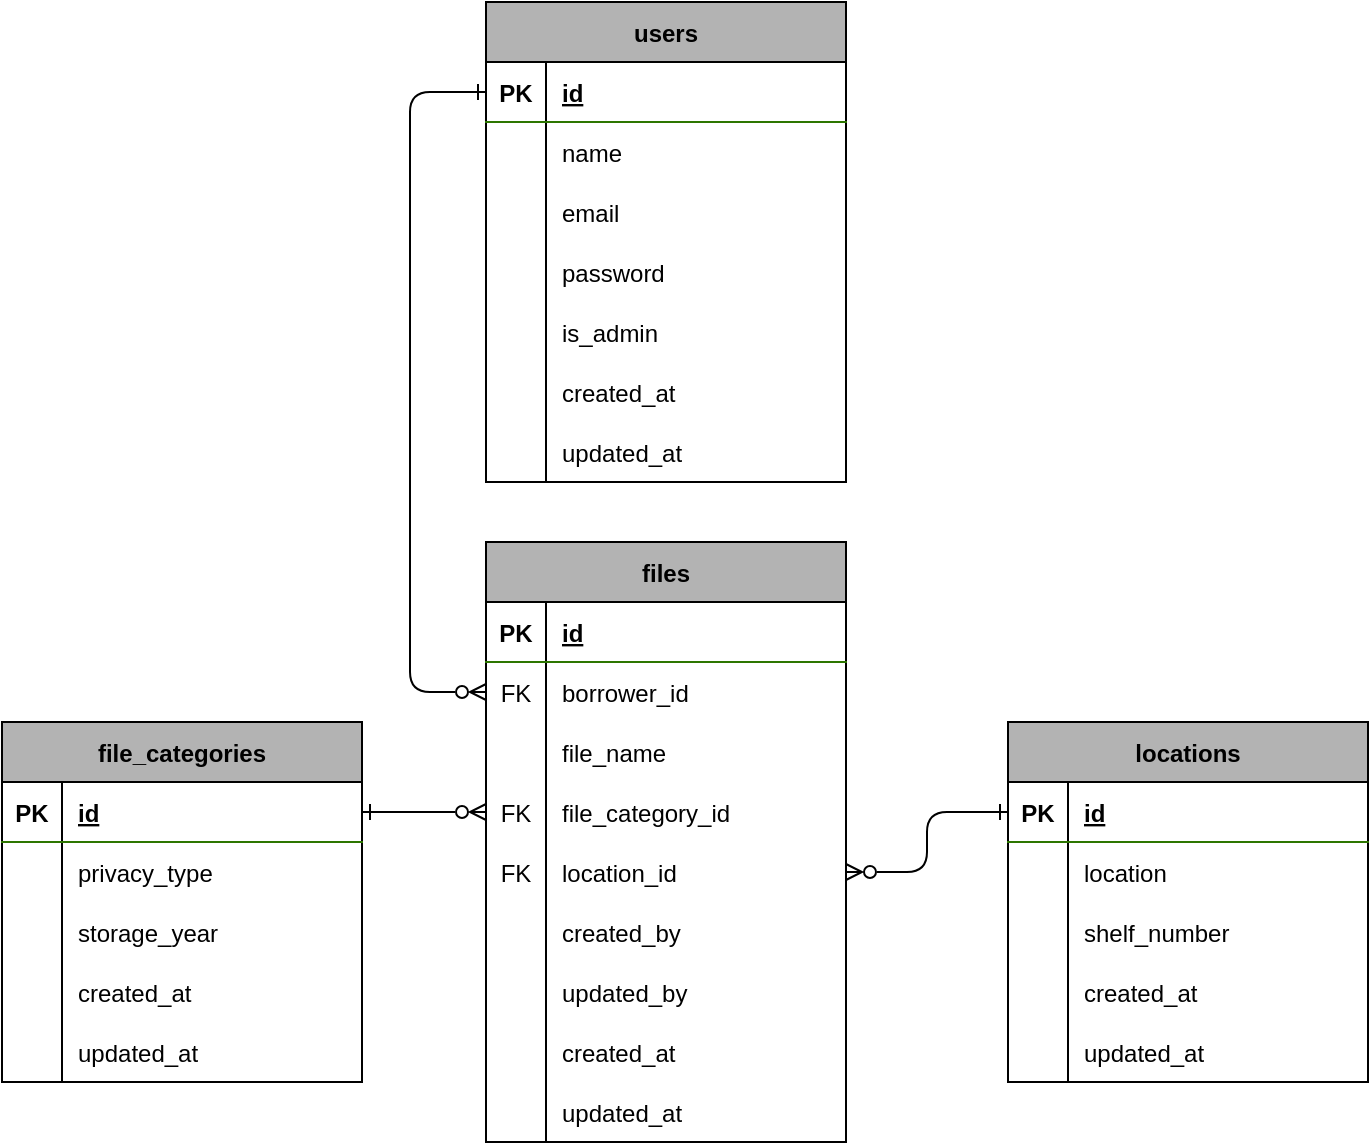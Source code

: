 <mxfile>
    <diagram name="ER図" id="Pwe7kTqlgds-nad4gpr2">
        <mxGraphModel dx="266" dy="199" grid="0" gridSize="10" guides="1" tooltips="1" connect="1" arrows="1" fold="1" page="1" pageScale="1" pageWidth="1169" pageHeight="827" background="#FFFFFF" math="0" shadow="0">
            <root>
                <mxCell id="ezpQ1nKk-r2Z8ZWCoP5J-0"/>
                <mxCell id="ezpQ1nKk-r2Z8ZWCoP5J-1" parent="ezpQ1nKk-r2Z8ZWCoP5J-0"/>
                <mxCell id="ezpQ1nKk-r2Z8ZWCoP5J-18" value="users" style="shape=table;startSize=30;container=1;collapsible=1;childLayout=tableLayout;fixedRows=1;rowLines=0;fontStyle=1;align=center;resizeLast=1;strokeWidth=1;fontFamily=Helvetica;fontSize=12;fillColor=#B3B3B3;fontColor=#000000;strokeColor=#000000;" parent="ezpQ1nKk-r2Z8ZWCoP5J-1" vertex="1">
                    <mxGeometry x="520" y="50" width="180" height="240" as="geometry"/>
                </mxCell>
                <mxCell id="ezpQ1nKk-r2Z8ZWCoP5J-19" value="" style="shape=tableRow;horizontal=0;startSize=0;swimlaneHead=0;swimlaneBody=0;collapsible=0;dropTarget=0;points=[[0,0.5],[1,0.5]];portConstraint=eastwest;top=0;left=0;right=0;bottom=1;strokeWidth=1;fontFamily=Helvetica;fontSize=12;fillColor=none;strokeColor=#2D7600;fontColor=#000000;" parent="ezpQ1nKk-r2Z8ZWCoP5J-18" vertex="1">
                    <mxGeometry y="30" width="180" height="30" as="geometry"/>
                </mxCell>
                <mxCell id="ezpQ1nKk-r2Z8ZWCoP5J-20" value="PK" style="shape=partialRectangle;connectable=0;fillColor=none;top=0;left=0;bottom=0;right=0;fontStyle=1;overflow=hidden;strokeColor=#2D7600;strokeWidth=1;fontFamily=Helvetica;fontSize=12;fontColor=#000000;startSize=30;" parent="ezpQ1nKk-r2Z8ZWCoP5J-19" vertex="1">
                    <mxGeometry width="30" height="30" as="geometry">
                        <mxRectangle width="30" height="30" as="alternateBounds"/>
                    </mxGeometry>
                </mxCell>
                <mxCell id="ezpQ1nKk-r2Z8ZWCoP5J-21" value="id" style="shape=partialRectangle;connectable=0;fillColor=none;top=0;left=0;bottom=0;right=0;align=left;spacingLeft=6;fontStyle=5;overflow=hidden;strokeColor=#2D7600;strokeWidth=1;fontFamily=Helvetica;fontSize=12;fontColor=#000000;startSize=30;" parent="ezpQ1nKk-r2Z8ZWCoP5J-19" vertex="1">
                    <mxGeometry x="30" width="150" height="30" as="geometry">
                        <mxRectangle width="150" height="30" as="alternateBounds"/>
                    </mxGeometry>
                </mxCell>
                <mxCell id="ezpQ1nKk-r2Z8ZWCoP5J-25" value="" style="shape=tableRow;horizontal=0;startSize=0;swimlaneHead=0;swimlaneBody=0;fillColor=none;collapsible=0;dropTarget=0;points=[[0,0.5],[1,0.5]];portConstraint=eastwest;top=0;left=0;right=0;bottom=0;strokeColor=#2D7600;strokeWidth=1;fontFamily=Helvetica;fontSize=12;fontColor=#000000;" parent="ezpQ1nKk-r2Z8ZWCoP5J-18" vertex="1">
                    <mxGeometry y="60" width="180" height="30" as="geometry"/>
                </mxCell>
                <mxCell id="ezpQ1nKk-r2Z8ZWCoP5J-26" value="" style="shape=partialRectangle;connectable=0;fillColor=none;top=0;left=0;bottom=0;right=0;editable=1;overflow=hidden;strokeColor=#2D7600;strokeWidth=1;fontFamily=Helvetica;fontSize=12;fontColor=#000000;startSize=30;" parent="ezpQ1nKk-r2Z8ZWCoP5J-25" vertex="1">
                    <mxGeometry width="30" height="30" as="geometry">
                        <mxRectangle width="30" height="30" as="alternateBounds"/>
                    </mxGeometry>
                </mxCell>
                <mxCell id="ezpQ1nKk-r2Z8ZWCoP5J-27" value="name" style="shape=partialRectangle;connectable=0;fillColor=none;top=0;left=0;bottom=0;right=0;align=left;spacingLeft=6;overflow=hidden;strokeColor=#2D7600;strokeWidth=1;fontFamily=Helvetica;fontSize=12;fontColor=#000000;startSize=30;" parent="ezpQ1nKk-r2Z8ZWCoP5J-25" vertex="1">
                    <mxGeometry x="30" width="150" height="30" as="geometry">
                        <mxRectangle width="150" height="30" as="alternateBounds"/>
                    </mxGeometry>
                </mxCell>
                <mxCell id="ezpQ1nKk-r2Z8ZWCoP5J-28" value="" style="shape=tableRow;horizontal=0;startSize=0;swimlaneHead=0;swimlaneBody=0;fillColor=none;collapsible=0;dropTarget=0;points=[[0,0.5],[1,0.5]];portConstraint=eastwest;top=0;left=0;right=0;bottom=0;strokeColor=#2D7600;strokeWidth=1;fontFamily=Helvetica;fontSize=12;fontColor=#000000;" parent="ezpQ1nKk-r2Z8ZWCoP5J-18" vertex="1">
                    <mxGeometry y="90" width="180" height="30" as="geometry"/>
                </mxCell>
                <mxCell id="ezpQ1nKk-r2Z8ZWCoP5J-29" value="" style="shape=partialRectangle;connectable=0;fillColor=none;top=0;left=0;bottom=0;right=0;editable=1;overflow=hidden;strokeColor=#2D7600;strokeWidth=1;fontFamily=Helvetica;fontSize=12;fontColor=#000000;startSize=30;" parent="ezpQ1nKk-r2Z8ZWCoP5J-28" vertex="1">
                    <mxGeometry width="30" height="30" as="geometry">
                        <mxRectangle width="30" height="30" as="alternateBounds"/>
                    </mxGeometry>
                </mxCell>
                <mxCell id="ezpQ1nKk-r2Z8ZWCoP5J-30" value="email" style="shape=partialRectangle;connectable=0;fillColor=none;top=0;left=0;bottom=0;right=0;align=left;spacingLeft=6;overflow=hidden;strokeColor=#2D7600;strokeWidth=1;fontFamily=Helvetica;fontSize=12;fontColor=#000000;startSize=30;" parent="ezpQ1nKk-r2Z8ZWCoP5J-28" vertex="1">
                    <mxGeometry x="30" width="150" height="30" as="geometry">
                        <mxRectangle width="150" height="30" as="alternateBounds"/>
                    </mxGeometry>
                </mxCell>
                <mxCell id="ezpQ1nKk-r2Z8ZWCoP5J-31" value="" style="shape=tableRow;horizontal=0;startSize=0;swimlaneHead=0;swimlaneBody=0;fillColor=none;collapsible=0;dropTarget=0;points=[[0,0.5],[1,0.5]];portConstraint=eastwest;top=0;left=0;right=0;bottom=0;strokeColor=#2D7600;strokeWidth=1;fontFamily=Helvetica;fontSize=12;fontColor=#000000;" parent="ezpQ1nKk-r2Z8ZWCoP5J-18" vertex="1">
                    <mxGeometry y="120" width="180" height="30" as="geometry"/>
                </mxCell>
                <mxCell id="ezpQ1nKk-r2Z8ZWCoP5J-32" value="" style="shape=partialRectangle;connectable=0;fillColor=none;top=0;left=0;bottom=0;right=0;editable=1;overflow=hidden;strokeColor=#2D7600;strokeWidth=1;fontFamily=Helvetica;fontSize=12;fontColor=#000000;startSize=30;" parent="ezpQ1nKk-r2Z8ZWCoP5J-31" vertex="1">
                    <mxGeometry width="30" height="30" as="geometry">
                        <mxRectangle width="30" height="30" as="alternateBounds"/>
                    </mxGeometry>
                </mxCell>
                <mxCell id="ezpQ1nKk-r2Z8ZWCoP5J-33" value="password" style="shape=partialRectangle;connectable=0;fillColor=none;top=0;left=0;bottom=0;right=0;align=left;spacingLeft=6;overflow=hidden;strokeColor=#2D7600;strokeWidth=1;fontFamily=Helvetica;fontSize=12;fontColor=#000000;startSize=30;" parent="ezpQ1nKk-r2Z8ZWCoP5J-31" vertex="1">
                    <mxGeometry x="30" width="150" height="30" as="geometry">
                        <mxRectangle width="150" height="30" as="alternateBounds"/>
                    </mxGeometry>
                </mxCell>
                <mxCell id="wCzD9MM26a4DyKoMm3t8-12" style="shape=tableRow;horizontal=0;startSize=0;swimlaneHead=0;swimlaneBody=0;fillColor=none;collapsible=0;dropTarget=0;points=[[0,0.5],[1,0.5]];portConstraint=eastwest;top=0;left=0;right=0;bottom=0;strokeColor=#2D7600;strokeWidth=1;fontFamily=Helvetica;fontSize=12;fontColor=#000000;" parent="ezpQ1nKk-r2Z8ZWCoP5J-18" vertex="1">
                    <mxGeometry y="150" width="180" height="30" as="geometry"/>
                </mxCell>
                <mxCell id="wCzD9MM26a4DyKoMm3t8-13" value="" style="shape=partialRectangle;connectable=0;fillColor=none;top=0;left=0;bottom=0;right=0;editable=1;overflow=hidden;strokeColor=#2D7600;strokeWidth=1;fontFamily=Helvetica;fontSize=12;fontColor=#000000;startSize=30;" parent="wCzD9MM26a4DyKoMm3t8-12" vertex="1">
                    <mxGeometry width="30" height="30" as="geometry">
                        <mxRectangle width="30" height="30" as="alternateBounds"/>
                    </mxGeometry>
                </mxCell>
                <mxCell id="wCzD9MM26a4DyKoMm3t8-14" value="is_admin" style="shape=partialRectangle;connectable=0;fillColor=none;top=0;left=0;bottom=0;right=0;align=left;spacingLeft=6;overflow=hidden;strokeColor=#2D7600;strokeWidth=1;fontFamily=Helvetica;fontSize=12;fontColor=#000000;startSize=30;" parent="wCzD9MM26a4DyKoMm3t8-12" vertex="1">
                    <mxGeometry x="30" width="150" height="30" as="geometry">
                        <mxRectangle width="150" height="30" as="alternateBounds"/>
                    </mxGeometry>
                </mxCell>
                <mxCell id="ezpQ1nKk-r2Z8ZWCoP5J-34" style="shape=tableRow;horizontal=0;startSize=0;swimlaneHead=0;swimlaneBody=0;fillColor=none;collapsible=0;dropTarget=0;points=[[0,0.5],[1,0.5]];portConstraint=eastwest;top=0;left=0;right=0;bottom=0;strokeColor=#2D7600;strokeWidth=1;fontFamily=Helvetica;fontSize=12;fontColor=#000000;" parent="ezpQ1nKk-r2Z8ZWCoP5J-18" vertex="1">
                    <mxGeometry y="180" width="180" height="30" as="geometry"/>
                </mxCell>
                <mxCell id="ezpQ1nKk-r2Z8ZWCoP5J-35" style="shape=partialRectangle;connectable=0;fillColor=none;top=0;left=0;bottom=0;right=0;editable=1;overflow=hidden;strokeColor=#2D7600;strokeWidth=1;fontFamily=Helvetica;fontSize=12;fontColor=#000000;startSize=30;" parent="ezpQ1nKk-r2Z8ZWCoP5J-34" vertex="1">
                    <mxGeometry width="30" height="30" as="geometry">
                        <mxRectangle width="30" height="30" as="alternateBounds"/>
                    </mxGeometry>
                </mxCell>
                <mxCell id="ezpQ1nKk-r2Z8ZWCoP5J-36" value="created_at" style="shape=partialRectangle;connectable=0;fillColor=none;top=0;left=0;bottom=0;right=0;align=left;spacingLeft=6;overflow=hidden;strokeColor=#2D7600;strokeWidth=1;fontFamily=Helvetica;fontSize=12;fontColor=#000000;startSize=30;" parent="ezpQ1nKk-r2Z8ZWCoP5J-34" vertex="1">
                    <mxGeometry x="30" width="150" height="30" as="geometry">
                        <mxRectangle width="150" height="30" as="alternateBounds"/>
                    </mxGeometry>
                </mxCell>
                <mxCell id="ezpQ1nKk-r2Z8ZWCoP5J-37" style="shape=tableRow;horizontal=0;startSize=0;swimlaneHead=0;swimlaneBody=0;fillColor=none;collapsible=0;dropTarget=0;points=[[0,0.5],[1,0.5]];portConstraint=eastwest;top=0;left=0;right=0;bottom=0;strokeColor=#2D7600;strokeWidth=1;fontFamily=Helvetica;fontSize=12;fontColor=#000000;" parent="ezpQ1nKk-r2Z8ZWCoP5J-18" vertex="1">
                    <mxGeometry y="210" width="180" height="30" as="geometry"/>
                </mxCell>
                <mxCell id="ezpQ1nKk-r2Z8ZWCoP5J-38" style="shape=partialRectangle;connectable=0;fillColor=none;top=0;left=0;bottom=0;right=0;editable=1;overflow=hidden;strokeColor=#2D7600;strokeWidth=1;fontFamily=Helvetica;fontSize=12;fontColor=#000000;startSize=30;" parent="ezpQ1nKk-r2Z8ZWCoP5J-37" vertex="1">
                    <mxGeometry width="30" height="30" as="geometry">
                        <mxRectangle width="30" height="30" as="alternateBounds"/>
                    </mxGeometry>
                </mxCell>
                <mxCell id="ezpQ1nKk-r2Z8ZWCoP5J-39" value="updated_at" style="shape=partialRectangle;connectable=0;fillColor=none;top=0;left=0;bottom=0;right=0;align=left;spacingLeft=6;overflow=hidden;strokeColor=#2D7600;strokeWidth=1;fontFamily=Helvetica;fontSize=12;fontColor=#000000;startSize=30;" parent="ezpQ1nKk-r2Z8ZWCoP5J-37" vertex="1">
                    <mxGeometry x="30" width="150" height="30" as="geometry">
                        <mxRectangle width="150" height="30" as="alternateBounds"/>
                    </mxGeometry>
                </mxCell>
                <mxCell id="ezpQ1nKk-r2Z8ZWCoP5J-67" value="locations" style="shape=table;startSize=30;container=1;collapsible=1;childLayout=tableLayout;fixedRows=1;rowLines=0;fontStyle=1;align=center;resizeLast=1;strokeWidth=1;fontFamily=Helvetica;fontSize=12;fillColor=#B3B3B3;fontColor=#000000;strokeColor=#000000;" parent="ezpQ1nKk-r2Z8ZWCoP5J-1" vertex="1">
                    <mxGeometry x="781" y="410" width="180" height="180" as="geometry"/>
                </mxCell>
                <mxCell id="ezpQ1nKk-r2Z8ZWCoP5J-68" value="" style="shape=tableRow;horizontal=0;startSize=0;swimlaneHead=0;swimlaneBody=0;collapsible=0;dropTarget=0;points=[[0,0.5],[1,0.5]];portConstraint=eastwest;top=0;left=0;right=0;bottom=1;strokeWidth=1;fontFamily=Helvetica;fontSize=12;fillColor=none;fontColor=#000000;strokeColor=#2D7600;" parent="ezpQ1nKk-r2Z8ZWCoP5J-67" vertex="1">
                    <mxGeometry y="30" width="180" height="30" as="geometry"/>
                </mxCell>
                <mxCell id="ezpQ1nKk-r2Z8ZWCoP5J-69" value="PK" style="shape=partialRectangle;connectable=0;fillColor=none;top=0;left=0;bottom=0;right=0;fontStyle=1;overflow=hidden;strokeColor=#2D7600;strokeWidth=1;fontFamily=Helvetica;fontSize=12;fontColor=#000000;startSize=30;" parent="ezpQ1nKk-r2Z8ZWCoP5J-68" vertex="1">
                    <mxGeometry width="30" height="30" as="geometry">
                        <mxRectangle width="30" height="30" as="alternateBounds"/>
                    </mxGeometry>
                </mxCell>
                <mxCell id="ezpQ1nKk-r2Z8ZWCoP5J-70" value="id" style="shape=partialRectangle;connectable=0;fillColor=none;top=0;left=0;bottom=0;right=0;align=left;spacingLeft=6;fontStyle=5;overflow=hidden;strokeColor=#2D7600;strokeWidth=1;fontFamily=Helvetica;fontSize=12;fontColor=#000000;startSize=30;" parent="ezpQ1nKk-r2Z8ZWCoP5J-68" vertex="1">
                    <mxGeometry x="30" width="150" height="30" as="geometry">
                        <mxRectangle width="150" height="30" as="alternateBounds"/>
                    </mxGeometry>
                </mxCell>
                <mxCell id="ezpQ1nKk-r2Z8ZWCoP5J-71" style="shape=tableRow;horizontal=0;startSize=0;swimlaneHead=0;swimlaneBody=0;fillColor=none;collapsible=0;dropTarget=0;points=[[0,0.5],[1,0.5]];portConstraint=eastwest;top=0;left=0;right=0;bottom=0;strokeColor=#FFFFFF;strokeWidth=1;fontFamily=Helvetica;fontSize=12;fontColor=#000000;" parent="ezpQ1nKk-r2Z8ZWCoP5J-67" vertex="1">
                    <mxGeometry y="60" width="180" height="30" as="geometry"/>
                </mxCell>
                <mxCell id="ezpQ1nKk-r2Z8ZWCoP5J-72" value="" style="shape=partialRectangle;connectable=0;fillColor=none;top=0;left=0;bottom=0;right=0;editable=1;overflow=hidden;strokeColor=#2D7600;strokeWidth=1;fontFamily=Helvetica;fontSize=12;fontColor=#000000;startSize=30;" parent="ezpQ1nKk-r2Z8ZWCoP5J-71" vertex="1">
                    <mxGeometry width="30" height="30" as="geometry">
                        <mxRectangle width="30" height="30" as="alternateBounds"/>
                    </mxGeometry>
                </mxCell>
                <mxCell id="ezpQ1nKk-r2Z8ZWCoP5J-73" value="location" style="shape=partialRectangle;connectable=0;fillColor=none;top=0;left=0;bottom=0;right=0;align=left;spacingLeft=6;overflow=hidden;strokeColor=#2D7600;strokeWidth=1;fontFamily=Helvetica;fontSize=12;fontColor=#000000;startSize=30;" parent="ezpQ1nKk-r2Z8ZWCoP5J-71" vertex="1">
                    <mxGeometry x="30" width="150" height="30" as="geometry">
                        <mxRectangle width="150" height="30" as="alternateBounds"/>
                    </mxGeometry>
                </mxCell>
                <mxCell id="dlFfyeW63G9iT0fSwjKc-0" style="shape=tableRow;horizontal=0;startSize=0;swimlaneHead=0;swimlaneBody=0;fillColor=none;collapsible=0;dropTarget=0;points=[[0,0.5],[1,0.5]];portConstraint=eastwest;top=0;left=0;right=0;bottom=0;strokeColor=#FFFFFF;strokeWidth=1;fontFamily=Helvetica;fontSize=12;fontColor=#000000;" parent="ezpQ1nKk-r2Z8ZWCoP5J-67" vertex="1">
                    <mxGeometry y="90" width="180" height="30" as="geometry"/>
                </mxCell>
                <mxCell id="dlFfyeW63G9iT0fSwjKc-1" style="shape=partialRectangle;connectable=0;fillColor=none;top=0;left=0;bottom=0;right=0;editable=1;overflow=hidden;strokeColor=#2D7600;strokeWidth=1;fontFamily=Helvetica;fontSize=12;fontColor=#000000;startSize=30;" parent="dlFfyeW63G9iT0fSwjKc-0" vertex="1">
                    <mxGeometry width="30" height="30" as="geometry">
                        <mxRectangle width="30" height="30" as="alternateBounds"/>
                    </mxGeometry>
                </mxCell>
                <mxCell id="dlFfyeW63G9iT0fSwjKc-2" value="shelf_number" style="shape=partialRectangle;connectable=0;fillColor=none;top=0;left=0;bottom=0;right=0;align=left;spacingLeft=6;overflow=hidden;strokeColor=#2D7600;strokeWidth=1;fontFamily=Helvetica;fontSize=12;fontColor=#000000;startSize=30;" parent="dlFfyeW63G9iT0fSwjKc-0" vertex="1">
                    <mxGeometry x="30" width="150" height="30" as="geometry">
                        <mxRectangle width="150" height="30" as="alternateBounds"/>
                    </mxGeometry>
                </mxCell>
                <mxCell id="vtW-Kxuzk21YalXH5AGv-26" style="shape=tableRow;horizontal=0;startSize=0;swimlaneHead=0;swimlaneBody=0;fillColor=none;collapsible=0;dropTarget=0;points=[[0,0.5],[1,0.5]];portConstraint=eastwest;top=0;left=0;right=0;bottom=0;strokeColor=#FFFFFF;strokeWidth=1;fontFamily=Helvetica;fontSize=12;fontColor=#000000;" parent="ezpQ1nKk-r2Z8ZWCoP5J-67" vertex="1">
                    <mxGeometry y="120" width="180" height="30" as="geometry"/>
                </mxCell>
                <mxCell id="vtW-Kxuzk21YalXH5AGv-27" style="shape=partialRectangle;connectable=0;fillColor=none;top=0;left=0;bottom=0;right=0;editable=1;overflow=hidden;strokeColor=#2D7600;strokeWidth=1;fontFamily=Helvetica;fontSize=12;fontColor=#000000;startSize=30;" parent="vtW-Kxuzk21YalXH5AGv-26" vertex="1">
                    <mxGeometry width="30" height="30" as="geometry">
                        <mxRectangle width="30" height="30" as="alternateBounds"/>
                    </mxGeometry>
                </mxCell>
                <mxCell id="vtW-Kxuzk21YalXH5AGv-28" value="created_at" style="shape=partialRectangle;connectable=0;fillColor=none;top=0;left=0;bottom=0;right=0;align=left;spacingLeft=6;overflow=hidden;strokeColor=#2D7600;strokeWidth=1;fontFamily=Helvetica;fontSize=12;fontColor=#000000;startSize=30;" parent="vtW-Kxuzk21YalXH5AGv-26" vertex="1">
                    <mxGeometry x="30" width="150" height="30" as="geometry">
                        <mxRectangle width="150" height="30" as="alternateBounds"/>
                    </mxGeometry>
                </mxCell>
                <mxCell id="vtW-Kxuzk21YalXH5AGv-17" style="shape=tableRow;horizontal=0;startSize=0;swimlaneHead=0;swimlaneBody=0;fillColor=none;collapsible=0;dropTarget=0;points=[[0,0.5],[1,0.5]];portConstraint=eastwest;top=0;left=0;right=0;bottom=0;strokeColor=#FFFFFF;strokeWidth=1;fontFamily=Helvetica;fontSize=12;fontColor=#000000;" parent="ezpQ1nKk-r2Z8ZWCoP5J-67" vertex="1">
                    <mxGeometry y="150" width="180" height="30" as="geometry"/>
                </mxCell>
                <mxCell id="vtW-Kxuzk21YalXH5AGv-18" style="shape=partialRectangle;connectable=0;fillColor=none;top=0;left=0;bottom=0;right=0;editable=1;overflow=hidden;strokeColor=#2D7600;strokeWidth=1;fontFamily=Helvetica;fontSize=12;fontColor=#000000;startSize=30;" parent="vtW-Kxuzk21YalXH5AGv-17" vertex="1">
                    <mxGeometry width="30" height="30" as="geometry">
                        <mxRectangle width="30" height="30" as="alternateBounds"/>
                    </mxGeometry>
                </mxCell>
                <mxCell id="vtW-Kxuzk21YalXH5AGv-19" value="updated_at" style="shape=partialRectangle;connectable=0;fillColor=none;top=0;left=0;bottom=0;right=0;align=left;spacingLeft=6;overflow=hidden;strokeColor=#2D7600;strokeWidth=1;fontFamily=Helvetica;fontSize=12;fontColor=#000000;startSize=30;" parent="vtW-Kxuzk21YalXH5AGv-17" vertex="1">
                    <mxGeometry x="30" width="150" height="30" as="geometry">
                        <mxRectangle width="150" height="30" as="alternateBounds"/>
                    </mxGeometry>
                </mxCell>
                <mxCell id="ezpQ1nKk-r2Z8ZWCoP5J-109" value="files" style="shape=table;startSize=30;container=1;collapsible=1;childLayout=tableLayout;fixedRows=1;rowLines=0;fontStyle=1;align=center;resizeLast=1;strokeWidth=1;fontFamily=Helvetica;fontSize=12;fillColor=#B3B3B3;fontColor=#000000;strokeColor=#000000;" parent="ezpQ1nKk-r2Z8ZWCoP5J-1" vertex="1">
                    <mxGeometry x="520" y="320" width="180" height="300" as="geometry"/>
                </mxCell>
                <mxCell id="ezpQ1nKk-r2Z8ZWCoP5J-110" value="" style="shape=tableRow;horizontal=0;startSize=0;swimlaneHead=0;swimlaneBody=0;collapsible=0;dropTarget=0;points=[[0,0.5],[1,0.5]];portConstraint=eastwest;top=0;left=0;right=0;bottom=1;strokeWidth=1;fontFamily=Helvetica;fontSize=12;fillColor=none;fontColor=#000000;strokeColor=#2D7600;" parent="ezpQ1nKk-r2Z8ZWCoP5J-109" vertex="1">
                    <mxGeometry y="30" width="180" height="30" as="geometry"/>
                </mxCell>
                <mxCell id="ezpQ1nKk-r2Z8ZWCoP5J-111" value="PK" style="shape=partialRectangle;connectable=0;fillColor=none;top=0;left=0;bottom=0;right=0;fontStyle=1;overflow=hidden;strokeColor=#2D7600;strokeWidth=1;fontFamily=Helvetica;fontSize=12;fontColor=#000000;startSize=30;" parent="ezpQ1nKk-r2Z8ZWCoP5J-110" vertex="1">
                    <mxGeometry width="30" height="30" as="geometry">
                        <mxRectangle width="30" height="30" as="alternateBounds"/>
                    </mxGeometry>
                </mxCell>
                <mxCell id="ezpQ1nKk-r2Z8ZWCoP5J-112" value="id" style="shape=partialRectangle;connectable=0;fillColor=none;top=0;left=0;bottom=0;right=0;align=left;spacingLeft=6;fontStyle=5;overflow=hidden;strokeColor=#2D7600;strokeWidth=1;fontFamily=Helvetica;fontSize=12;fontColor=#000000;startSize=30;" parent="ezpQ1nKk-r2Z8ZWCoP5J-110" vertex="1">
                    <mxGeometry x="30" width="150" height="30" as="geometry">
                        <mxRectangle width="150" height="30" as="alternateBounds"/>
                    </mxGeometry>
                </mxCell>
                <mxCell id="ezpQ1nKk-r2Z8ZWCoP5J-138" value="" style="shape=tableRow;horizontal=0;startSize=0;swimlaneHead=0;swimlaneBody=0;fillColor=none;collapsible=0;dropTarget=0;points=[[0,0.5],[1,0.5]];portConstraint=eastwest;top=0;left=0;right=0;bottom=0;strokeColor=#FFFFFF;strokeWidth=1;fontFamily=Helvetica;fontSize=12;fontColor=#000000;" parent="ezpQ1nKk-r2Z8ZWCoP5J-109" vertex="1">
                    <mxGeometry y="60" width="180" height="30" as="geometry"/>
                </mxCell>
                <mxCell id="ezpQ1nKk-r2Z8ZWCoP5J-139" value="FK" style="shape=partialRectangle;connectable=0;fillColor=none;top=0;left=0;bottom=0;right=0;editable=1;overflow=hidden;strokeColor=#2D7600;strokeWidth=1;fontFamily=Helvetica;fontSize=12;fontColor=#000000;startSize=30;" parent="ezpQ1nKk-r2Z8ZWCoP5J-138" vertex="1">
                    <mxGeometry width="30" height="30" as="geometry">
                        <mxRectangle width="30" height="30" as="alternateBounds"/>
                    </mxGeometry>
                </mxCell>
                <mxCell id="ezpQ1nKk-r2Z8ZWCoP5J-140" value="borrower_id" style="shape=partialRectangle;connectable=0;fillColor=none;top=0;left=0;bottom=0;right=0;align=left;spacingLeft=6;overflow=hidden;strokeColor=#2D7600;strokeWidth=1;fontFamily=Helvetica;fontSize=12;fontColor=#000000;startSize=30;" parent="ezpQ1nKk-r2Z8ZWCoP5J-138" vertex="1">
                    <mxGeometry x="30" width="150" height="30" as="geometry">
                        <mxRectangle width="150" height="30" as="alternateBounds"/>
                    </mxGeometry>
                </mxCell>
                <mxCell id="ezpQ1nKk-r2Z8ZWCoP5J-122" style="shape=tableRow;horizontal=0;startSize=0;swimlaneHead=0;swimlaneBody=0;fillColor=none;collapsible=0;dropTarget=0;points=[[0,0.5],[1,0.5]];portConstraint=eastwest;top=0;left=0;right=0;bottom=0;strokeColor=#FFFFFF;strokeWidth=1;fontFamily=Helvetica;fontSize=12;fontColor=#000000;" parent="ezpQ1nKk-r2Z8ZWCoP5J-109" vertex="1">
                    <mxGeometry y="90" width="180" height="30" as="geometry"/>
                </mxCell>
                <mxCell id="ezpQ1nKk-r2Z8ZWCoP5J-123" style="shape=partialRectangle;connectable=0;fillColor=none;top=0;left=0;bottom=0;right=0;editable=1;overflow=hidden;strokeColor=#2D7600;strokeWidth=1;fontFamily=Helvetica;fontSize=12;fontColor=#000000;startSize=30;" parent="ezpQ1nKk-r2Z8ZWCoP5J-122" vertex="1">
                    <mxGeometry width="30" height="30" as="geometry">
                        <mxRectangle width="30" height="30" as="alternateBounds"/>
                    </mxGeometry>
                </mxCell>
                <mxCell id="ezpQ1nKk-r2Z8ZWCoP5J-124" value="file_name" style="shape=partialRectangle;connectable=0;fillColor=none;top=0;left=0;bottom=0;right=0;align=left;spacingLeft=6;overflow=hidden;strokeColor=#2D7600;strokeWidth=1;fontFamily=Helvetica;fontSize=12;fontColor=#000000;startSize=30;" parent="ezpQ1nKk-r2Z8ZWCoP5J-122" vertex="1">
                    <mxGeometry x="30" width="150" height="30" as="geometry">
                        <mxRectangle width="150" height="30" as="alternateBounds"/>
                    </mxGeometry>
                </mxCell>
                <mxCell id="ezpQ1nKk-r2Z8ZWCoP5J-116" style="shape=tableRow;horizontal=0;startSize=0;swimlaneHead=0;swimlaneBody=0;fillColor=none;collapsible=0;dropTarget=0;points=[[0,0.5],[1,0.5]];portConstraint=eastwest;top=0;left=0;right=0;bottom=0;strokeColor=#FFFFFF;strokeWidth=1;fontFamily=Helvetica;fontSize=12;fontColor=#000000;" parent="ezpQ1nKk-r2Z8ZWCoP5J-109" vertex="1">
                    <mxGeometry y="120" width="180" height="30" as="geometry"/>
                </mxCell>
                <mxCell id="ezpQ1nKk-r2Z8ZWCoP5J-117" value="FK" style="shape=partialRectangle;connectable=0;fillColor=none;top=0;left=0;bottom=0;right=0;editable=1;overflow=hidden;strokeColor=#2D7600;strokeWidth=1;fontFamily=Helvetica;fontSize=12;fontColor=#000000;startSize=30;" parent="ezpQ1nKk-r2Z8ZWCoP5J-116" vertex="1">
                    <mxGeometry width="30" height="30" as="geometry">
                        <mxRectangle width="30" height="30" as="alternateBounds"/>
                    </mxGeometry>
                </mxCell>
                <mxCell id="ezpQ1nKk-r2Z8ZWCoP5J-118" value="file_category_id" style="shape=partialRectangle;connectable=0;fillColor=none;top=0;left=0;bottom=0;right=0;align=left;spacingLeft=6;overflow=hidden;strokeColor=#2D7600;strokeWidth=1;fontFamily=Helvetica;fontSize=12;fontColor=#000000;startSize=30;" parent="ezpQ1nKk-r2Z8ZWCoP5J-116" vertex="1">
                    <mxGeometry x="30" width="150" height="30" as="geometry">
                        <mxRectangle width="150" height="30" as="alternateBounds"/>
                    </mxGeometry>
                </mxCell>
                <mxCell id="ezpQ1nKk-r2Z8ZWCoP5J-144" style="shape=tableRow;horizontal=0;startSize=0;swimlaneHead=0;swimlaneBody=0;fillColor=none;collapsible=0;dropTarget=0;points=[[0,0.5],[1,0.5]];portConstraint=eastwest;top=0;left=0;right=0;bottom=0;strokeColor=#FFFFFF;strokeWidth=1;fontFamily=Helvetica;fontSize=12;fontColor=#000000;" parent="ezpQ1nKk-r2Z8ZWCoP5J-109" vertex="1">
                    <mxGeometry y="150" width="180" height="30" as="geometry"/>
                </mxCell>
                <mxCell id="ezpQ1nKk-r2Z8ZWCoP5J-145" value="FK" style="shape=partialRectangle;connectable=0;fillColor=none;top=0;left=0;bottom=0;right=0;editable=1;overflow=hidden;strokeColor=#2D7600;strokeWidth=1;fontFamily=Helvetica;fontSize=12;fontColor=#000000;startSize=30;" parent="ezpQ1nKk-r2Z8ZWCoP5J-144" vertex="1">
                    <mxGeometry width="30" height="30" as="geometry">
                        <mxRectangle width="30" height="30" as="alternateBounds"/>
                    </mxGeometry>
                </mxCell>
                <mxCell id="ezpQ1nKk-r2Z8ZWCoP5J-146" value="location_id" style="shape=partialRectangle;connectable=0;fillColor=none;top=0;left=0;bottom=0;right=0;align=left;spacingLeft=6;overflow=hidden;strokeColor=#2D7600;strokeWidth=1;fontFamily=Helvetica;fontSize=12;fontColor=#000000;startSize=30;" parent="ezpQ1nKk-r2Z8ZWCoP5J-144" vertex="1">
                    <mxGeometry x="30" width="150" height="30" as="geometry">
                        <mxRectangle width="150" height="30" as="alternateBounds"/>
                    </mxGeometry>
                </mxCell>
                <mxCell id="wCzD9MM26a4DyKoMm3t8-6" style="shape=tableRow;horizontal=0;startSize=0;swimlaneHead=0;swimlaneBody=0;fillColor=none;collapsible=0;dropTarget=0;points=[[0,0.5],[1,0.5]];portConstraint=eastwest;top=0;left=0;right=0;bottom=0;strokeColor=#FFFFFF;strokeWidth=1;fontFamily=Helvetica;fontSize=12;fontColor=#000000;" parent="ezpQ1nKk-r2Z8ZWCoP5J-109" vertex="1">
                    <mxGeometry y="180" width="180" height="30" as="geometry"/>
                </mxCell>
                <mxCell id="wCzD9MM26a4DyKoMm3t8-7" style="shape=partialRectangle;connectable=0;fillColor=none;top=0;left=0;bottom=0;right=0;editable=1;overflow=hidden;strokeColor=#2D7600;strokeWidth=1;fontFamily=Helvetica;fontSize=12;fontColor=#000000;startSize=30;" parent="wCzD9MM26a4DyKoMm3t8-6" vertex="1">
                    <mxGeometry width="30" height="30" as="geometry">
                        <mxRectangle width="30" height="30" as="alternateBounds"/>
                    </mxGeometry>
                </mxCell>
                <mxCell id="wCzD9MM26a4DyKoMm3t8-8" value="created_by" style="shape=partialRectangle;connectable=0;fillColor=none;top=0;left=0;bottom=0;right=0;align=left;spacingLeft=6;overflow=hidden;strokeColor=#2D7600;strokeWidth=1;fontFamily=Helvetica;fontSize=12;fontColor=#000000;startSize=30;" parent="wCzD9MM26a4DyKoMm3t8-6" vertex="1">
                    <mxGeometry x="30" width="150" height="30" as="geometry">
                        <mxRectangle width="150" height="30" as="alternateBounds"/>
                    </mxGeometry>
                </mxCell>
                <mxCell id="wCzD9MM26a4DyKoMm3t8-9" style="shape=tableRow;horizontal=0;startSize=0;swimlaneHead=0;swimlaneBody=0;fillColor=none;collapsible=0;dropTarget=0;points=[[0,0.5],[1,0.5]];portConstraint=eastwest;top=0;left=0;right=0;bottom=0;strokeColor=#FFFFFF;strokeWidth=1;fontFamily=Helvetica;fontSize=12;fontColor=#000000;" parent="ezpQ1nKk-r2Z8ZWCoP5J-109" vertex="1">
                    <mxGeometry y="210" width="180" height="30" as="geometry"/>
                </mxCell>
                <mxCell id="wCzD9MM26a4DyKoMm3t8-10" style="shape=partialRectangle;connectable=0;fillColor=none;top=0;left=0;bottom=0;right=0;editable=1;overflow=hidden;strokeColor=#2D7600;strokeWidth=1;fontFamily=Helvetica;fontSize=12;fontColor=#000000;startSize=30;" parent="wCzD9MM26a4DyKoMm3t8-9" vertex="1">
                    <mxGeometry width="30" height="30" as="geometry">
                        <mxRectangle width="30" height="30" as="alternateBounds"/>
                    </mxGeometry>
                </mxCell>
                <mxCell id="wCzD9MM26a4DyKoMm3t8-11" value="updated_by" style="shape=partialRectangle;connectable=0;fillColor=none;top=0;left=0;bottom=0;right=0;align=left;spacingLeft=6;overflow=hidden;strokeColor=#2D7600;strokeWidth=1;fontFamily=Helvetica;fontSize=12;fontColor=#000000;startSize=30;" parent="wCzD9MM26a4DyKoMm3t8-9" vertex="1">
                    <mxGeometry x="30" width="150" height="30" as="geometry">
                        <mxRectangle width="150" height="30" as="alternateBounds"/>
                    </mxGeometry>
                </mxCell>
                <mxCell id="ezpQ1nKk-r2Z8ZWCoP5J-128" style="shape=tableRow;horizontal=0;startSize=0;swimlaneHead=0;swimlaneBody=0;fillColor=none;collapsible=0;dropTarget=0;points=[[0,0.5],[1,0.5]];portConstraint=eastwest;top=0;left=0;right=0;bottom=0;strokeColor=#FFFFFF;strokeWidth=1;fontFamily=Helvetica;fontSize=12;fontColor=#000000;" parent="ezpQ1nKk-r2Z8ZWCoP5J-109" vertex="1">
                    <mxGeometry y="240" width="180" height="30" as="geometry"/>
                </mxCell>
                <mxCell id="ezpQ1nKk-r2Z8ZWCoP5J-129" style="shape=partialRectangle;connectable=0;fillColor=none;top=0;left=0;bottom=0;right=0;editable=1;overflow=hidden;strokeColor=#2D7600;strokeWidth=1;fontFamily=Helvetica;fontSize=12;fontColor=#000000;startSize=30;" parent="ezpQ1nKk-r2Z8ZWCoP5J-128" vertex="1">
                    <mxGeometry width="30" height="30" as="geometry">
                        <mxRectangle width="30" height="30" as="alternateBounds"/>
                    </mxGeometry>
                </mxCell>
                <mxCell id="ezpQ1nKk-r2Z8ZWCoP5J-130" value="created_at" style="shape=partialRectangle;connectable=0;fillColor=none;top=0;left=0;bottom=0;right=0;align=left;spacingLeft=6;overflow=hidden;strokeColor=#2D7600;strokeWidth=1;fontFamily=Helvetica;fontSize=12;fontColor=#000000;startSize=30;" parent="ezpQ1nKk-r2Z8ZWCoP5J-128" vertex="1">
                    <mxGeometry x="30" width="150" height="30" as="geometry">
                        <mxRectangle width="150" height="30" as="alternateBounds"/>
                    </mxGeometry>
                </mxCell>
                <mxCell id="ezpQ1nKk-r2Z8ZWCoP5J-131" style="shape=tableRow;horizontal=0;startSize=0;swimlaneHead=0;swimlaneBody=0;fillColor=none;collapsible=0;dropTarget=0;points=[[0,0.5],[1,0.5]];portConstraint=eastwest;top=0;left=0;right=0;bottom=0;strokeColor=#FFFFFF;strokeWidth=1;fontFamily=Helvetica;fontSize=12;fontColor=#000000;" parent="ezpQ1nKk-r2Z8ZWCoP5J-109" vertex="1">
                    <mxGeometry y="270" width="180" height="30" as="geometry"/>
                </mxCell>
                <mxCell id="ezpQ1nKk-r2Z8ZWCoP5J-132" style="shape=partialRectangle;connectable=0;fillColor=none;top=0;left=0;bottom=0;right=0;editable=1;overflow=hidden;strokeColor=#2D7600;strokeWidth=1;fontFamily=Helvetica;fontSize=12;fontColor=#000000;startSize=30;" parent="ezpQ1nKk-r2Z8ZWCoP5J-131" vertex="1">
                    <mxGeometry width="30" height="30" as="geometry">
                        <mxRectangle width="30" height="30" as="alternateBounds"/>
                    </mxGeometry>
                </mxCell>
                <mxCell id="ezpQ1nKk-r2Z8ZWCoP5J-133" value="updated_at" style="shape=partialRectangle;connectable=0;fillColor=none;top=0;left=0;bottom=0;right=0;align=left;spacingLeft=6;overflow=hidden;strokeColor=#2D7600;strokeWidth=1;fontFamily=Helvetica;fontSize=12;fontColor=#000000;startSize=30;" parent="ezpQ1nKk-r2Z8ZWCoP5J-131" vertex="1">
                    <mxGeometry x="30" width="150" height="30" as="geometry">
                        <mxRectangle width="150" height="30" as="alternateBounds"/>
                    </mxGeometry>
                </mxCell>
                <mxCell id="ezpQ1nKk-r2Z8ZWCoP5J-156" style="edgeStyle=orthogonalEdgeStyle;html=1;exitX=1;exitY=0.5;exitDx=0;exitDy=0;entryX=0;entryY=0.5;entryDx=0;entryDy=0;fontFamily=Helvetica;fontSize=12;fontColor=#000000;startArrow=ERone;startFill=0;endArrow=ERoneToMany;endFill=0;startSize=30;sourcePerimeterSpacing=0;targetPerimeterSpacing=0;fillColor=#60a917;strokeColor=#2D7600;" parent="ezpQ1nKk-r2Z8ZWCoP5J-1" edge="1">
                    <mxGeometry relative="1" as="geometry">
                        <mxPoint x="460" y="638" as="sourcePoint"/>
                    </mxGeometry>
                </mxCell>
                <mxCell id="ezpQ1nKk-r2Z8ZWCoP5J-160" style="edgeStyle=orthogonalEdgeStyle;html=1;exitX=0;exitY=0.5;exitDx=0;exitDy=0;entryX=1;entryY=0.5;entryDx=0;entryDy=0;fontFamily=Helvetica;fontSize=12;fontColor=#000000;startArrow=ERone;startFill=0;endArrow=ERzeroToMany;endFill=0;startSize=6;sourcePerimeterSpacing=0;targetPerimeterSpacing=0;fillColor=#60a917;strokeColor=#000000;" parent="ezpQ1nKk-r2Z8ZWCoP5J-1" source="ezpQ1nKk-r2Z8ZWCoP5J-68" target="ezpQ1nKk-r2Z8ZWCoP5J-144" edge="1">
                    <mxGeometry relative="1" as="geometry"/>
                </mxCell>
                <mxCell id="vtW-Kxuzk21YalXH5AGv-0" value="file_categories" style="shape=table;startSize=30;container=1;collapsible=1;childLayout=tableLayout;fixedRows=1;rowLines=0;fontStyle=1;align=center;resizeLast=1;strokeWidth=1;fontFamily=Helvetica;fontSize=12;fillColor=#B3B3B3;fontColor=#000000;strokeColor=#000000;" parent="ezpQ1nKk-r2Z8ZWCoP5J-1" vertex="1">
                    <mxGeometry x="278" y="410" width="180" height="180" as="geometry"/>
                </mxCell>
                <mxCell id="vtW-Kxuzk21YalXH5AGv-1" value="" style="shape=tableRow;horizontal=0;startSize=0;swimlaneHead=0;swimlaneBody=0;collapsible=0;dropTarget=0;points=[[0,0.5],[1,0.5]];portConstraint=eastwest;top=0;left=0;right=0;bottom=1;strokeWidth=1;fontFamily=Helvetica;fontSize=12;fillColor=none;fontColor=#000000;strokeColor=#2D7600;" parent="vtW-Kxuzk21YalXH5AGv-0" vertex="1">
                    <mxGeometry y="30" width="180" height="30" as="geometry"/>
                </mxCell>
                <mxCell id="vtW-Kxuzk21YalXH5AGv-2" value="PK" style="shape=partialRectangle;connectable=0;fillColor=none;top=0;left=0;bottom=0;right=0;fontStyle=1;overflow=hidden;strokeColor=#2D7600;strokeWidth=1;fontFamily=Helvetica;fontSize=12;fontColor=#000000;startSize=30;" parent="vtW-Kxuzk21YalXH5AGv-1" vertex="1">
                    <mxGeometry width="30" height="30" as="geometry">
                        <mxRectangle width="30" height="30" as="alternateBounds"/>
                    </mxGeometry>
                </mxCell>
                <mxCell id="vtW-Kxuzk21YalXH5AGv-3" value="id" style="shape=partialRectangle;connectable=0;fillColor=none;top=0;left=0;bottom=0;right=0;align=left;spacingLeft=6;fontStyle=5;overflow=hidden;strokeColor=#2D7600;strokeWidth=1;fontFamily=Helvetica;fontSize=12;fontColor=#000000;startSize=30;" parent="vtW-Kxuzk21YalXH5AGv-1" vertex="1">
                    <mxGeometry x="30" width="150" height="30" as="geometry">
                        <mxRectangle width="150" height="30" as="alternateBounds"/>
                    </mxGeometry>
                </mxCell>
                <mxCell id="vtW-Kxuzk21YalXH5AGv-4" style="shape=tableRow;horizontal=0;startSize=0;swimlaneHead=0;swimlaneBody=0;fillColor=none;collapsible=0;dropTarget=0;points=[[0,0.5],[1,0.5]];portConstraint=eastwest;top=0;left=0;right=0;bottom=0;strokeColor=#FFFFFF;strokeWidth=1;fontFamily=Helvetica;fontSize=12;fontColor=#000000;" parent="vtW-Kxuzk21YalXH5AGv-0" vertex="1">
                    <mxGeometry y="60" width="180" height="30" as="geometry"/>
                </mxCell>
                <mxCell id="vtW-Kxuzk21YalXH5AGv-5" value="" style="shape=partialRectangle;connectable=0;fillColor=none;top=0;left=0;bottom=0;right=0;editable=1;overflow=hidden;strokeColor=#2D7600;strokeWidth=1;fontFamily=Helvetica;fontSize=12;fontColor=#000000;startSize=30;" parent="vtW-Kxuzk21YalXH5AGv-4" vertex="1">
                    <mxGeometry width="30" height="30" as="geometry">
                        <mxRectangle width="30" height="30" as="alternateBounds"/>
                    </mxGeometry>
                </mxCell>
                <mxCell id="vtW-Kxuzk21YalXH5AGv-6" value="privacy_type" style="shape=partialRectangle;connectable=0;fillColor=none;top=0;left=0;bottom=0;right=0;align=left;spacingLeft=6;overflow=hidden;strokeColor=#2D7600;strokeWidth=1;fontFamily=Helvetica;fontSize=12;fontColor=#000000;startSize=30;" parent="vtW-Kxuzk21YalXH5AGv-4" vertex="1">
                    <mxGeometry x="30" width="150" height="30" as="geometry">
                        <mxRectangle width="150" height="30" as="alternateBounds"/>
                    </mxGeometry>
                </mxCell>
                <mxCell id="vtW-Kxuzk21YalXH5AGv-7" value="" style="shape=tableRow;horizontal=0;startSize=0;swimlaneHead=0;swimlaneBody=0;fillColor=none;collapsible=0;dropTarget=0;points=[[0,0.5],[1,0.5]];portConstraint=eastwest;top=0;left=0;right=0;bottom=0;strokeColor=#FFFFFF;strokeWidth=1;fontFamily=Helvetica;fontSize=12;fontColor=#000000;" parent="vtW-Kxuzk21YalXH5AGv-0" vertex="1">
                    <mxGeometry y="90" width="180" height="30" as="geometry"/>
                </mxCell>
                <mxCell id="vtW-Kxuzk21YalXH5AGv-8" value="" style="shape=partialRectangle;connectable=0;fillColor=none;top=0;left=0;bottom=0;right=0;editable=1;overflow=hidden;strokeColor=#2D7600;strokeWidth=1;fontFamily=Helvetica;fontSize=12;fontColor=#000000;startSize=30;" parent="vtW-Kxuzk21YalXH5AGv-7" vertex="1">
                    <mxGeometry width="30" height="30" as="geometry">
                        <mxRectangle width="30" height="30" as="alternateBounds"/>
                    </mxGeometry>
                </mxCell>
                <mxCell id="vtW-Kxuzk21YalXH5AGv-9" value="storage_year" style="shape=partialRectangle;connectable=0;fillColor=none;top=0;left=0;bottom=0;right=0;align=left;spacingLeft=6;overflow=hidden;strokeColor=#2D7600;strokeWidth=1;fontFamily=Helvetica;fontSize=12;fontColor=#000000;startSize=30;" parent="vtW-Kxuzk21YalXH5AGv-7" vertex="1">
                    <mxGeometry x="30" width="150" height="30" as="geometry">
                        <mxRectangle width="150" height="30" as="alternateBounds"/>
                    </mxGeometry>
                </mxCell>
                <mxCell id="vtW-Kxuzk21YalXH5AGv-10" style="shape=tableRow;horizontal=0;startSize=0;swimlaneHead=0;swimlaneBody=0;fillColor=none;collapsible=0;dropTarget=0;points=[[0,0.5],[1,0.5]];portConstraint=eastwest;top=0;left=0;right=0;bottom=0;strokeColor=#FFFFFF;strokeWidth=1;fontFamily=Helvetica;fontSize=12;fontColor=#000000;" parent="vtW-Kxuzk21YalXH5AGv-0" vertex="1">
                    <mxGeometry y="120" width="180" height="30" as="geometry"/>
                </mxCell>
                <mxCell id="vtW-Kxuzk21YalXH5AGv-11" style="shape=partialRectangle;connectable=0;fillColor=none;top=0;left=0;bottom=0;right=0;editable=1;overflow=hidden;strokeColor=#2D7600;strokeWidth=1;fontFamily=Helvetica;fontSize=12;fontColor=#000000;startSize=30;" parent="vtW-Kxuzk21YalXH5AGv-10" vertex="1">
                    <mxGeometry width="30" height="30" as="geometry">
                        <mxRectangle width="30" height="30" as="alternateBounds"/>
                    </mxGeometry>
                </mxCell>
                <mxCell id="vtW-Kxuzk21YalXH5AGv-12" value="created_at" style="shape=partialRectangle;connectable=0;fillColor=none;top=0;left=0;bottom=0;right=0;align=left;spacingLeft=6;overflow=hidden;strokeColor=#2D7600;strokeWidth=1;fontFamily=Helvetica;fontSize=12;fontColor=#000000;startSize=30;" parent="vtW-Kxuzk21YalXH5AGv-10" vertex="1">
                    <mxGeometry x="30" width="150" height="30" as="geometry">
                        <mxRectangle width="150" height="30" as="alternateBounds"/>
                    </mxGeometry>
                </mxCell>
                <mxCell id="vtW-Kxuzk21YalXH5AGv-13" style="shape=tableRow;horizontal=0;startSize=0;swimlaneHead=0;swimlaneBody=0;fillColor=none;collapsible=0;dropTarget=0;points=[[0,0.5],[1,0.5]];portConstraint=eastwest;top=0;left=0;right=0;bottom=0;strokeColor=#FFFFFF;strokeWidth=1;fontFamily=Helvetica;fontSize=12;fontColor=#000000;" parent="vtW-Kxuzk21YalXH5AGv-0" vertex="1">
                    <mxGeometry y="150" width="180" height="30" as="geometry"/>
                </mxCell>
                <mxCell id="vtW-Kxuzk21YalXH5AGv-14" style="shape=partialRectangle;connectable=0;fillColor=none;top=0;left=0;bottom=0;right=0;editable=1;overflow=hidden;strokeColor=#2D7600;strokeWidth=1;fontFamily=Helvetica;fontSize=12;fontColor=#000000;startSize=30;" parent="vtW-Kxuzk21YalXH5AGv-13" vertex="1">
                    <mxGeometry width="30" height="30" as="geometry">
                        <mxRectangle width="30" height="30" as="alternateBounds"/>
                    </mxGeometry>
                </mxCell>
                <mxCell id="vtW-Kxuzk21YalXH5AGv-15" value="updated_at" style="shape=partialRectangle;connectable=0;fillColor=none;top=0;left=0;bottom=0;right=0;align=left;spacingLeft=6;overflow=hidden;strokeColor=#2D7600;strokeWidth=1;fontFamily=Helvetica;fontSize=12;fontColor=#000000;startSize=30;" parent="vtW-Kxuzk21YalXH5AGv-13" vertex="1">
                    <mxGeometry x="30" width="150" height="30" as="geometry">
                        <mxRectangle width="150" height="30" as="alternateBounds"/>
                    </mxGeometry>
                </mxCell>
                <mxCell id="vtW-Kxuzk21YalXH5AGv-16" style="edgeStyle=none;html=1;exitX=1;exitY=0.5;exitDx=0;exitDy=0;entryX=0;entryY=0.5;entryDx=0;entryDy=0;startArrow=ERone;startFill=0;endArrow=ERzeroToMany;endFill=0;startSize=6;fillColor=#60a917;strokeColor=#000000;" parent="ezpQ1nKk-r2Z8ZWCoP5J-1" source="vtW-Kxuzk21YalXH5AGv-1" target="ezpQ1nKk-r2Z8ZWCoP5J-116" edge="1">
                    <mxGeometry relative="1" as="geometry"/>
                </mxCell>
                <mxCell id="4zHeFheyGW4MLl14zps7-1" style="edgeStyle=orthogonalEdgeStyle;html=1;exitX=0;exitY=0.5;exitDx=0;exitDy=0;strokeColor=#000000;fontColor=#000000;entryX=0;entryY=0.5;entryDx=0;entryDy=0;fillColor=#008a00;startArrow=ERone;startFill=0;endArrow=ERzeroToMany;endFill=0;" parent="ezpQ1nKk-r2Z8ZWCoP5J-1" source="ezpQ1nKk-r2Z8ZWCoP5J-19" target="ezpQ1nKk-r2Z8ZWCoP5J-138" edge="1">
                    <mxGeometry relative="1" as="geometry">
                        <mxPoint x="483.833" y="387" as="targetPoint"/>
                        <Array as="points">
                            <mxPoint x="482" y="95"/>
                            <mxPoint x="482" y="395"/>
                        </Array>
                    </mxGeometry>
                </mxCell>
            </root>
        </mxGraphModel>
    </diagram>
    <diagram id="laynzE7C-oJMzf2eXD5X" name="userロジック">
        <mxGraphModel dx="746" dy="300" grid="0" gridSize="10" guides="1" tooltips="1" connect="0" arrows="1" fold="1" page="1" pageScale="1" pageWidth="1169" pageHeight="827" background="#ffffff" math="0" shadow="0">
            <root>
                <mxCell id="0"/>
                <mxCell id="1" parent="0"/>
                <mxCell id="9kJzU_3GGCq1slwNXTmz-23" value="2件以上" style="text;html=1;strokeColor=none;fillColor=none;align=center;verticalAlign=middle;whiteSpace=wrap;rounded=0;fontColor=#000000;" parent="1" vertex="1">
                    <mxGeometry x="640" y="280.5" width="69" height="30" as="geometry"/>
                </mxCell>
                <mxCell id="07bQzSW4NCaoWCWykxaY-4" value="" style="edgeStyle=none;html=1;strokeColor=#000000;" parent="1" source="087beN5FJuHZXlHF3S7M-2" target="087beN5FJuHZXlHF3S7M-5" edge="1">
                    <mxGeometry relative="1" as="geometry"/>
                </mxCell>
                <mxCell id="087beN5FJuHZXlHF3S7M-2" value="&lt;font color=&quot;#000000&quot;&gt;ユーザー登録リクエスト&lt;/font&gt;" style="rounded=1;whiteSpace=wrap;html=1;fillColor=#FFFFFF;fontColor=#ffffff;strokeColor=#000000;" parent="1" vertex="1">
                    <mxGeometry x="119.75" y="40" width="160" height="40" as="geometry"/>
                </mxCell>
                <mxCell id="07bQzSW4NCaoWCWykxaY-5" value="" style="edgeStyle=none;html=1;strokeColor=#000000;" parent="1" source="087beN5FJuHZXlHF3S7M-5" target="087beN5FJuHZXlHF3S7M-9" edge="1">
                    <mxGeometry relative="1" as="geometry"/>
                </mxCell>
                <mxCell id="07bQzSW4NCaoWCWykxaY-6" value="" style="edgeStyle=none;html=1;strokeColor=#000000;" parent="1" source="087beN5FJuHZXlHF3S7M-5" target="087beN5FJuHZXlHF3S7M-8" edge="1">
                    <mxGeometry relative="1" as="geometry"/>
                </mxCell>
                <mxCell id="087beN5FJuHZXlHF3S7M-5" value="ログインuser == 管理者" style="rhombus;whiteSpace=wrap;html=1;strokeColor=#000000;fontColor=#000000;fillColor=#FFFFFF;" parent="1" vertex="1">
                    <mxGeometry x="119.75" y="119.5" width="160.25" height="60.5" as="geometry"/>
                </mxCell>
                <mxCell id="087beN5FJuHZXlHF3S7M-6" value="False" style="text;html=1;strokeColor=none;fillColor=none;align=center;verticalAlign=middle;whiteSpace=wrap;rounded=0;fontColor=#000000;" parent="1" vertex="1">
                    <mxGeometry x="274.75" y="119.5" width="60" height="30" as="geometry"/>
                </mxCell>
                <mxCell id="087beN5FJuHZXlHF3S7M-7" value="True" style="text;html=1;strokeColor=none;fillColor=none;align=center;verticalAlign=middle;whiteSpace=wrap;rounded=0;fontColor=#000000;" parent="1" vertex="1">
                    <mxGeometry x="190" y="180" width="70" height="30" as="geometry"/>
                </mxCell>
                <mxCell id="087beN5FJuHZXlHF3S7M-8" value="&lt;font color=&quot;#000000&quot;&gt;ユーザー登録できる&lt;br&gt;&lt;/font&gt;" style="rounded=1;whiteSpace=wrap;html=1;fillColor=#FFFFFF;fontColor=#ffffff;strokeColor=#000000;" parent="1" vertex="1">
                    <mxGeometry x="119.75" y="220" width="160.25" height="40" as="geometry"/>
                </mxCell>
                <mxCell id="087beN5FJuHZXlHF3S7M-9" value="&lt;font color=&quot;#000000&quot;&gt;ユーザー登録できない&lt;br&gt;&lt;/font&gt;" style="rounded=1;whiteSpace=wrap;html=1;fillColor=#FFFFFF;fontColor=#ffffff;strokeColor=#000000;" parent="1" vertex="1">
                    <mxGeometry x="340" y="129.75" width="150" height="40" as="geometry"/>
                </mxCell>
                <mxCell id="07bQzSW4NCaoWCWykxaY-1" value="False" style="text;html=1;strokeColor=none;fillColor=none;align=center;verticalAlign=middle;whiteSpace=wrap;rounded=0;fontColor=#000000;" parent="1" vertex="1">
                    <mxGeometry x="720" y="120.5" width="60" height="30" as="geometry"/>
                </mxCell>
                <mxCell id="07bQzSW4NCaoWCWykxaY-2" value="True" style="text;html=1;strokeColor=none;fillColor=none;align=center;verticalAlign=middle;whiteSpace=wrap;rounded=0;fontColor=#000000;" parent="1" vertex="1">
                    <mxGeometry x="633" y="185" width="60" height="30" as="geometry"/>
                </mxCell>
                <mxCell id="07bQzSW4NCaoWCWykxaY-3" value="1件" style="text;html=1;strokeColor=none;fillColor=none;align=center;verticalAlign=middle;whiteSpace=wrap;rounded=0;fontColor=#000000;" parent="1" vertex="1">
                    <mxGeometry x="730" y="250" width="40" height="30" as="geometry"/>
                </mxCell>
                <mxCell id="07bQzSW4NCaoWCWykxaY-14" value="" style="edgeStyle=none;html=1;strokeColor=#000000;" parent="1" source="07bQzSW4NCaoWCWykxaY-7" target="07bQzSW4NCaoWCWykxaY-8" edge="1">
                    <mxGeometry relative="1" as="geometry"/>
                </mxCell>
                <mxCell id="07bQzSW4NCaoWCWykxaY-7" value="&lt;font color=&quot;#000000&quot;&gt;ユーザー削除リクエスト&lt;/font&gt;" style="rounded=1;whiteSpace=wrap;html=1;fillColor=#FFFFFF;fontColor=#ffffff;strokeColor=#000000;" parent="1" vertex="1">
                    <mxGeometry x="560" y="40" width="160" height="40" as="geometry"/>
                </mxCell>
                <mxCell id="07bQzSW4NCaoWCWykxaY-15" value="" style="edgeStyle=none;html=1;strokeColor=#000000;" parent="1" source="07bQzSW4NCaoWCWykxaY-8" target="07bQzSW4NCaoWCWykxaY-11" edge="1">
                    <mxGeometry relative="1" as="geometry"/>
                </mxCell>
                <mxCell id="07bQzSW4NCaoWCWykxaY-16" value="" style="edgeStyle=orthogonalEdgeStyle;html=1;strokeColor=#000000;rounded=0;" parent="1" source="07bQzSW4NCaoWCWykxaY-8" target="07bQzSW4NCaoWCWykxaY-10" edge="1">
                    <mxGeometry relative="1" as="geometry"/>
                </mxCell>
                <mxCell id="07bQzSW4NCaoWCWykxaY-8" value="リクエストuser == 管理者" style="rhombus;whiteSpace=wrap;html=1;strokeColor=#000000;fontColor=#000000;fillColor=#FFFFFF;" parent="1" vertex="1">
                    <mxGeometry x="550" y="120.5" width="180" height="60.5" as="geometry"/>
                </mxCell>
                <mxCell id="07bQzSW4NCaoWCWykxaY-10" value="&lt;font color=&quot;#000000&quot;&gt;ユーザー削除できない&lt;br&gt;&lt;/font&gt;" style="rounded=1;whiteSpace=wrap;html=1;fillColor=#FFFFFF;fontColor=#ffffff;strokeColor=#000000;" parent="1" vertex="1">
                    <mxGeometry x="800" y="180" width="150" height="40" as="geometry"/>
                </mxCell>
                <mxCell id="07bQzSW4NCaoWCWykxaY-17" value="" style="edgeStyle=orthogonalEdgeStyle;rounded=0;html=1;strokeColor=#000000;" parent="1" source="07bQzSW4NCaoWCWykxaY-11" target="07bQzSW4NCaoWCWykxaY-13" edge="1">
                    <mxGeometry relative="1" as="geometry"/>
                </mxCell>
                <mxCell id="07bQzSW4NCaoWCWykxaY-18" value="" style="edgeStyle=orthogonalEdgeStyle;rounded=0;html=1;strokeColor=#000000;" parent="1" source="07bQzSW4NCaoWCWykxaY-11" target="07bQzSW4NCaoWCWykxaY-10" edge="1">
                    <mxGeometry relative="1" as="geometry"/>
                </mxCell>
                <mxCell id="07bQzSW4NCaoWCWykxaY-11" value="管理者ユーザー&lt;br&gt;の件数を確認" style="rhombus;whiteSpace=wrap;html=1;strokeColor=#000000;fontColor=#000000;fillColor=#FFFFFF;" parent="1" vertex="1">
                    <mxGeometry x="550" y="220" width="180" height="60.5" as="geometry"/>
                </mxCell>
                <mxCell id="07bQzSW4NCaoWCWykxaY-13" value="&lt;font color=&quot;#000000&quot;&gt;ユーザー削除できる&lt;/font&gt;" style="rounded=1;whiteSpace=wrap;html=1;fillColor=#FFFFFF;fontColor=#ffffff;strokeColor=#000000;" parent="1" vertex="1">
                    <mxGeometry x="560" y="320" width="160" height="40" as="geometry"/>
                </mxCell>
            </root>
        </mxGraphModel>
    </diagram>
    <diagram name="保存期間ロジック" id="VjP5paPSJ_bEKt_Uez2v">
        <mxGraphModel dx="746" dy="300" grid="0" gridSize="10" guides="1" tooltips="1" connect="0" arrows="1" fold="1" page="1" pageScale="1" pageWidth="1169" pageHeight="827" background="#ffffff" math="0" shadow="0">
            <root>
                <mxCell id="qgkF9sVF-vkSeEUvbD7K-0"/>
                <mxCell id="qgkF9sVF-vkSeEUvbD7K-1" parent="qgkF9sVF-vkSeEUvbD7K-0"/>
                <mxCell id="qkjmvPwU9jy1M6u75P3W-1" value="" style="edgeStyle=orthogonalEdgeStyle;rounded=0;html=1;strokeColor=#000000;" parent="qgkF9sVF-vkSeEUvbD7K-1" source="qgkF9sVF-vkSeEUvbD7K-6" target="qgkF9sVF-vkSeEUvbD7K-9" edge="1">
                    <mxGeometry relative="1" as="geometry"/>
                </mxCell>
                <mxCell id="qkjmvPwU9jy1M6u75P3W-2" value="" style="edgeStyle=orthogonalEdgeStyle;rounded=0;html=1;strokeColor=#000000;" parent="qgkF9sVF-vkSeEUvbD7K-1" source="qgkF9sVF-vkSeEUvbD7K-6" target="qgkF9sVF-vkSeEUvbD7K-10" edge="1">
                    <mxGeometry relative="1" as="geometry"/>
                </mxCell>
                <mxCell id="qgkF9sVF-vkSeEUvbD7K-6" value="deleteYear &amp;gt; 現在年度" style="rhombus;whiteSpace=wrap;html=1;strokeColor=#000000;fontColor=#000000;fillColor=#FFFFFF;" parent="qgkF9sVF-vkSeEUvbD7K-1" vertex="1">
                    <mxGeometry x="80" y="130" width="240" height="50" as="geometry"/>
                </mxCell>
                <mxCell id="qgkF9sVF-vkSeEUvbD7K-7" value="False" style="text;html=1;strokeColor=none;fillColor=none;align=center;verticalAlign=middle;whiteSpace=wrap;rounded=0;fontColor=#000000;" parent="qgkF9sVF-vkSeEUvbD7K-1" vertex="1">
                    <mxGeometry x="310" y="120" width="60" height="30" as="geometry"/>
                </mxCell>
                <mxCell id="qgkF9sVF-vkSeEUvbD7K-8" value="True" style="text;html=1;strokeColor=none;fillColor=none;align=center;verticalAlign=middle;whiteSpace=wrap;rounded=0;fontColor=#000000;" parent="qgkF9sVF-vkSeEUvbD7K-1" vertex="1">
                    <mxGeometry x="200" y="180" width="60" height="30" as="geometry"/>
                </mxCell>
                <mxCell id="qgkF9sVF-vkSeEUvbD7K-9" value="&lt;font color=&quot;#000000&quot;&gt;保存期間超過&lt;br&gt;&lt;/font&gt;" style="rounded=1;whiteSpace=wrap;html=1;fillColor=#FFFFFF;fontColor=#ffffff;strokeColor=#000000;" parent="qgkF9sVF-vkSeEUvbD7K-1" vertex="1">
                    <mxGeometry x="125" y="219" width="150" height="40" as="geometry"/>
                </mxCell>
                <mxCell id="qgkF9sVF-vkSeEUvbD7K-10" value="&lt;font color=&quot;#000000&quot;&gt;保存期間中&lt;br&gt;&lt;/font&gt;" style="rounded=1;whiteSpace=wrap;html=1;fillColor=#FFFFFF;fontColor=#ffffff;strokeColor=#000000;" parent="qgkF9sVF-vkSeEUvbD7K-1" vertex="1">
                    <mxGeometry x="370" y="135" width="150" height="40" as="geometry"/>
                </mxCell>
                <mxCell id="qkjmvPwU9jy1M6u75P3W-0" value="" style="edgeStyle=orthogonalEdgeStyle;rounded=0;html=1;strokeColor=#000000;" parent="qgkF9sVF-vkSeEUvbD7K-1" source="-pyqumdDQSEYgyIHCthR-0" target="qgkF9sVF-vkSeEUvbD7K-6" edge="1">
                    <mxGeometry relative="1" as="geometry"/>
                </mxCell>
                <mxCell id="-pyqumdDQSEYgyIHCthR-0" value="fisicalYear = ファイルの登録年月日から年度を算出&lt;br&gt;deleteYear = fisicalYear + storageTerm(保存期間(年))" style="rounded=1;whiteSpace=wrap;html=1;fillColor=#FFFFFF;fontColor=#000000;strokeColor=#000000;" parent="qgkF9sVF-vkSeEUvbD7K-1" vertex="1">
                    <mxGeometry x="40" y="40" width="320" height="50" as="geometry"/>
                </mxCell>
            </root>
        </mxGraphModel>
    </diagram>
    <diagram id="uBWBTrCOEmLw3P0A8vGv" name="画面遷移図">
        <mxGraphModel dx="266" dy="199" grid="1" gridSize="10" guides="1" tooltips="1" connect="1" arrows="1" fold="1" page="1" pageScale="1" pageWidth="1169" pageHeight="827" math="0" shadow="0">
            <root>
                <mxCell id="0"/>
                <mxCell id="1" parent="0"/>
            </root>
        </mxGraphModel>
    </diagram>
</mxfile>
